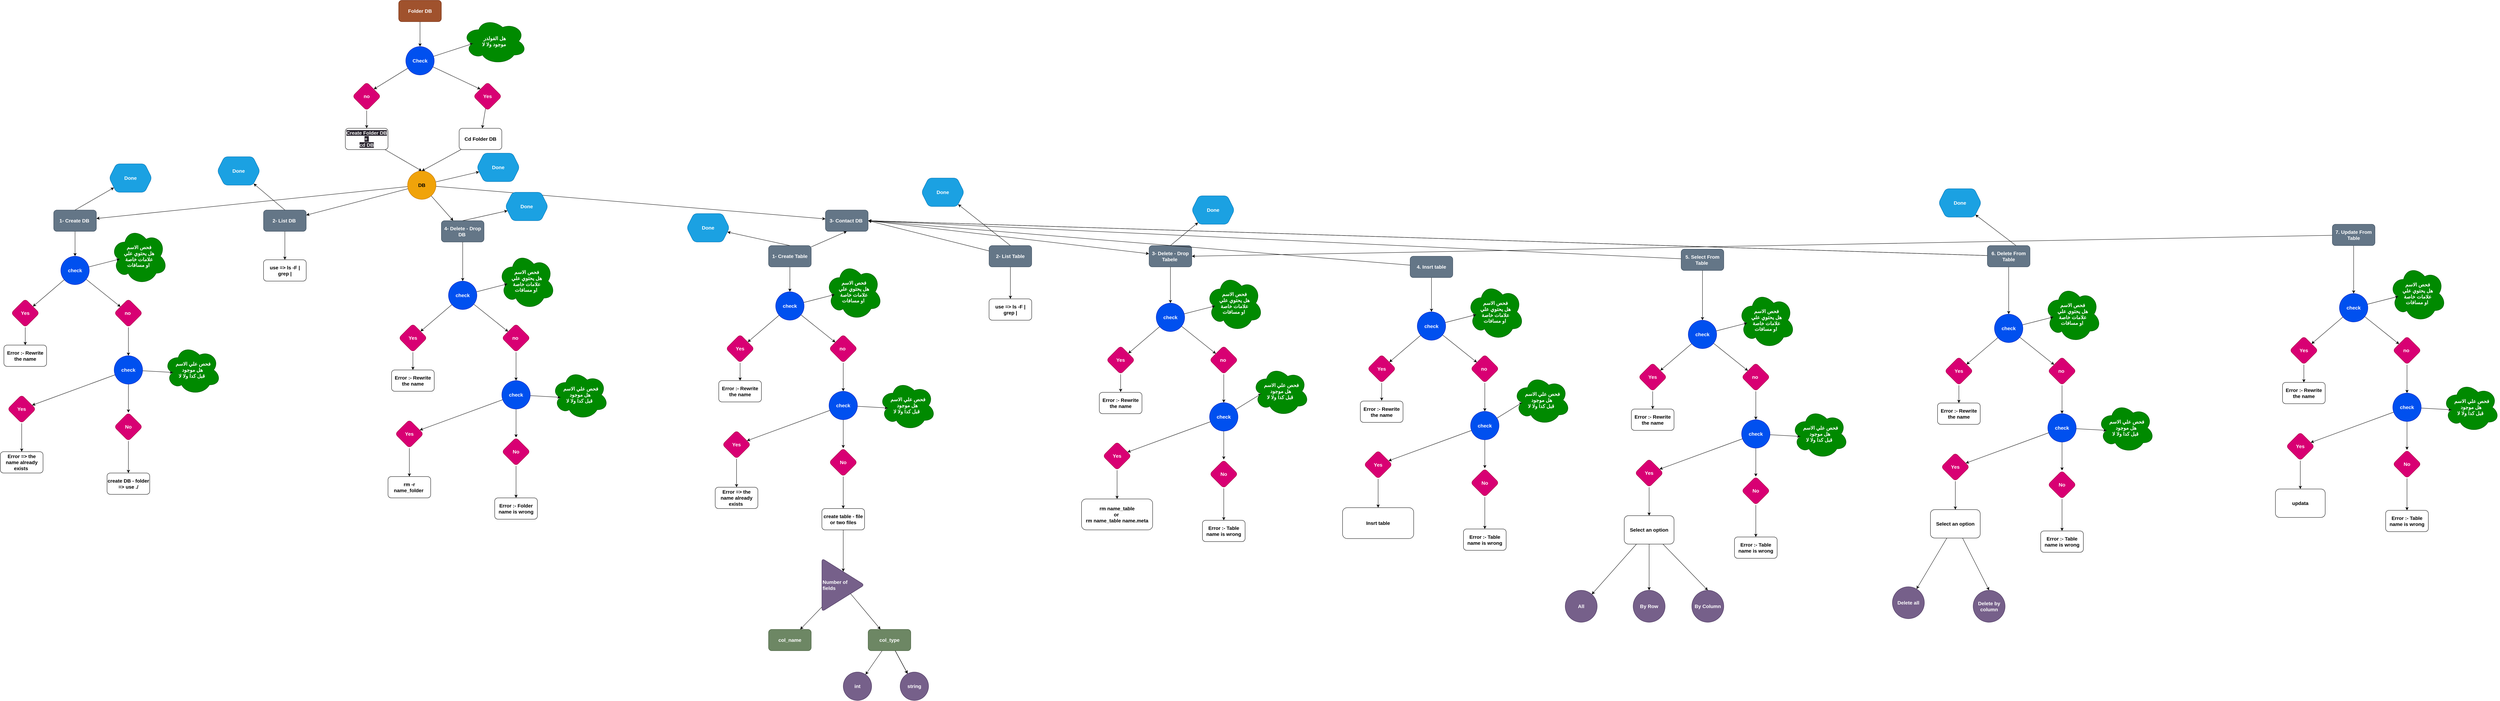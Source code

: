 <mxfile>
    <diagram id="vzy3b1hcAaqzfqzdfvtY" name="Page-1">
        <mxGraphModel dx="2514" dy="722" grid="1" gridSize="10" guides="1" tooltips="1" connect="1" arrows="1" fold="1" page="1" pageScale="1" pageWidth="850" pageHeight="1100" math="0" shadow="0">
            <root>
                <mxCell id="0"/>
                <mxCell id="1" parent="0"/>
                <mxCell id="4" style="edgeStyle=none;html=1;entryX=0.5;entryY=0;entryDx=0;entryDy=0;fontSize=14;fontStyle=1" parent="1" source="2" target="3" edge="1">
                    <mxGeometry relative="1" as="geometry"/>
                </mxCell>
                <mxCell id="2" value="Folder&amp;nbsp;DB" style="rounded=1;whiteSpace=wrap;html=1;fillColor=#a0522d;strokeColor=#6D1F00;fontColor=#ffffff;fontSize=14;fontStyle=1" parent="1" vertex="1">
                    <mxGeometry x="320" y="40" width="120" height="60" as="geometry"/>
                </mxCell>
                <mxCell id="7" style="edgeStyle=none;html=1;entryX=0;entryY=0;entryDx=0;entryDy=0;fontSize=14;fontStyle=1" parent="1" source="3" target="5" edge="1">
                    <mxGeometry relative="1" as="geometry"/>
                </mxCell>
                <mxCell id="8" style="edgeStyle=none;html=1;entryX=1;entryY=0;entryDx=0;entryDy=0;fontSize=14;fontStyle=1" parent="1" source="3" target="6" edge="1">
                    <mxGeometry relative="1" as="geometry"/>
                </mxCell>
                <mxCell id="74" value="" style="edgeStyle=none;html=1;fontSize=14;fontStyle=1;entryX=0.16;entryY=0.55;entryDx=0;entryDy=0;entryPerimeter=0;" parent="1" source="3" target="73" edge="1">
                    <mxGeometry relative="1" as="geometry"/>
                </mxCell>
                <mxCell id="3" value="Check" style="ellipse;whiteSpace=wrap;html=1;rounded=1;fillColor=#0050ef;fontColor=#ffffff;strokeColor=#001DBC;fontSize=14;fontStyle=1" parent="1" vertex="1">
                    <mxGeometry x="340" y="170" width="80" height="80" as="geometry"/>
                </mxCell>
                <mxCell id="77" value="" style="edgeStyle=none;html=1;fontSize=14;" parent="1" source="5" target="76" edge="1">
                    <mxGeometry relative="1" as="geometry"/>
                </mxCell>
                <mxCell id="5" value="Yes" style="rhombus;whiteSpace=wrap;html=1;rounded=1;fillColor=#d80073;fontColor=#ffffff;strokeColor=#A50040;fontSize=14;fontStyle=1" parent="1" vertex="1">
                    <mxGeometry x="530" y="270" width="80" height="80" as="geometry"/>
                </mxCell>
                <mxCell id="12" value="" style="edgeStyle=none;html=1;fontSize=14;fontStyle=1" parent="1" source="6" target="11" edge="1">
                    <mxGeometry relative="1" as="geometry"/>
                </mxCell>
                <mxCell id="6" value="no" style="rhombus;whiteSpace=wrap;html=1;rounded=1;fillColor=#d80073;fontColor=#ffffff;strokeColor=#A50040;fontSize=14;fontStyle=1" parent="1" vertex="1">
                    <mxGeometry x="190" y="270" width="80" height="80" as="geometry"/>
                </mxCell>
                <mxCell id="15" style="edgeStyle=none;html=1;entryX=0.5;entryY=0;entryDx=0;entryDy=0;fontSize=14;fontStyle=1" parent="1" source="11" target="13" edge="1">
                    <mxGeometry relative="1" as="geometry"/>
                </mxCell>
                <mxCell id="11" value="&lt;span style=&quot;color: rgb(240, 240, 240); font-family: Helvetica; font-size: 14px; font-style: normal; font-variant-ligatures: normal; font-variant-caps: normal; letter-spacing: normal; orphans: 2; text-align: center; text-indent: 0px; text-transform: none; widows: 2; word-spacing: 0px; -webkit-text-stroke-width: 0px; background-color: rgb(42, 37, 47); text-decoration-thickness: initial; text-decoration-style: initial; text-decoration-color: initial; float: none; display: inline !important;&quot;&gt;Create Folder DB&lt;/span&gt;&lt;br style=&quot;border-color: rgb(0, 0, 0); color: rgb(240, 240, 240); font-family: Helvetica; font-size: 14px; font-style: normal; font-variant-ligatures: normal; font-variant-caps: normal; letter-spacing: normal; orphans: 2; text-align: center; text-indent: 0px; text-transform: none; widows: 2; word-spacing: 0px; -webkit-text-stroke-width: 0px; background-color: rgb(42, 37, 47); text-decoration-thickness: initial; text-decoration-style: initial; text-decoration-color: initial;&quot;&gt;&lt;span style=&quot;color: rgb(240, 240, 240); font-family: Helvetica; font-size: 14px; font-style: normal; font-variant-ligatures: normal; font-variant-caps: normal; letter-spacing: normal; orphans: 2; text-align: center; text-indent: 0px; text-transform: none; widows: 2; word-spacing: 0px; -webkit-text-stroke-width: 0px; background-color: rgb(42, 37, 47); text-decoration-thickness: initial; text-decoration-style: initial; text-decoration-color: initial; float: none; display: inline !important;&quot;&gt;+&amp;nbsp;&lt;/span&gt;&lt;br style=&quot;border-color: rgb(0, 0, 0); color: rgb(240, 240, 240); font-family: Helvetica; font-size: 14px; font-style: normal; font-variant-ligatures: normal; font-variant-caps: normal; letter-spacing: normal; orphans: 2; text-align: center; text-indent: 0px; text-transform: none; widows: 2; word-spacing: 0px; -webkit-text-stroke-width: 0px; background-color: rgb(42, 37, 47); text-decoration-thickness: initial; text-decoration-style: initial; text-decoration-color: initial;&quot;&gt;&lt;span style=&quot;color: rgb(240, 240, 240); font-family: Helvetica; font-size: 14px; font-style: normal; font-variant-ligatures: normal; font-variant-caps: normal; letter-spacing: normal; orphans: 2; text-align: center; text-indent: 0px; text-transform: none; widows: 2; word-spacing: 0px; -webkit-text-stroke-width: 0px; background-color: rgb(42, 37, 47); text-decoration-thickness: initial; text-decoration-style: initial; text-decoration-color: initial; float: none; display: inline !important;&quot;&gt;cd DB&lt;/span&gt;" style="whiteSpace=wrap;html=1;rounded=1;fontSize=14;fontStyle=1" parent="1" vertex="1">
                    <mxGeometry x="170" y="400" width="120" height="60" as="geometry"/>
                </mxCell>
                <mxCell id="18" value="" style="edgeStyle=none;html=1;fontSize=14;fontStyle=1" parent="1" source="13" target="17" edge="1">
                    <mxGeometry relative="1" as="geometry"/>
                </mxCell>
                <mxCell id="20" value="" style="edgeStyle=none;html=1;fontSize=14;fontStyle=1" parent="1" source="13" target="19" edge="1">
                    <mxGeometry relative="1" as="geometry"/>
                </mxCell>
                <mxCell id="22" value="" style="edgeStyle=none;html=1;fontSize=14;fontStyle=1" parent="1" source="13" target="21" edge="1">
                    <mxGeometry relative="1" as="geometry"/>
                </mxCell>
                <mxCell id="24" value="" style="edgeStyle=none;html=1;fontSize=14;fontStyle=1" parent="1" source="13" target="23" edge="1">
                    <mxGeometry relative="1" as="geometry"/>
                </mxCell>
                <mxCell id="80" value="" style="edgeStyle=none;html=1;" parent="1" source="13" target="79" edge="1">
                    <mxGeometry relative="1" as="geometry"/>
                </mxCell>
                <mxCell id="13" value="DB" style="ellipse;whiteSpace=wrap;html=1;rounded=1;fillColor=#f0a30a;fontColor=#000000;strokeColor=#BD7000;fontSize=14;fontStyle=1" parent="1" vertex="1">
                    <mxGeometry x="345" y="520" width="80" height="80" as="geometry"/>
                </mxCell>
                <mxCell id="28" value="" style="edgeStyle=none;html=1;fontSize=14;fontStyle=1" parent="1" source="17" target="27" edge="1">
                    <mxGeometry relative="1" as="geometry"/>
                </mxCell>
                <mxCell id="17" value="1- Create DB&amp;nbsp;" style="whiteSpace=wrap;html=1;rounded=1;fillColor=#647687;fontColor=#ffffff;strokeColor=#314354;fontSize=14;fontStyle=1" parent="1" vertex="1">
                    <mxGeometry x="-650" y="630" width="120" height="60" as="geometry"/>
                </mxCell>
                <mxCell id="50" value="" style="edgeStyle=none;html=1;fontSize=14;fontStyle=1" parent="1" source="19" target="49" edge="1">
                    <mxGeometry relative="1" as="geometry"/>
                </mxCell>
                <mxCell id="19" value="2- List DB&amp;nbsp;" style="whiteSpace=wrap;html=1;rounded=1;fillColor=#647687;fontColor=#ffffff;strokeColor=#314354;fontSize=14;fontStyle=1" parent="1" vertex="1">
                    <mxGeometry x="-60" y="630" width="120" height="60" as="geometry"/>
                </mxCell>
                <mxCell id="21" value="4- Delete - Drop DB&amp;nbsp;" style="whiteSpace=wrap;html=1;rounded=1;fillColor=#647687;fontColor=#ffffff;strokeColor=#314354;fontSize=14;fontStyle=1" parent="1" vertex="1">
                    <mxGeometry x="440" y="660" width="120" height="60" as="geometry"/>
                </mxCell>
                <mxCell id="23" value="3- Contact DB&amp;nbsp;" style="whiteSpace=wrap;html=1;rounded=1;fillColor=#647687;fontColor=#ffffff;strokeColor=#314354;fontSize=14;fontStyle=1" parent="1" vertex="1">
                    <mxGeometry x="1520" y="630" width="120" height="60" as="geometry"/>
                </mxCell>
                <mxCell id="30" value="" style="edgeStyle=none;html=1;fontSize=14;fontStyle=1" parent="1" source="27" target="29" edge="1">
                    <mxGeometry relative="1" as="geometry"/>
                </mxCell>
                <mxCell id="32" value="" style="edgeStyle=none;html=1;fontSize=14;fontStyle=1" parent="1" source="27" target="31" edge="1">
                    <mxGeometry relative="1" as="geometry"/>
                </mxCell>
                <mxCell id="44" value="" style="edgeStyle=none;html=1;entryX=0.16;entryY=0.55;entryDx=0;entryDy=0;entryPerimeter=0;fontSize=14;fontStyle=1" parent="1" source="27" target="43" edge="1">
                    <mxGeometry relative="1" as="geometry"/>
                </mxCell>
                <mxCell id="27" value="check" style="ellipse;whiteSpace=wrap;html=1;rounded=1;fillColor=#0050ef;fontColor=#ffffff;strokeColor=#001DBC;fontSize=14;fontStyle=1" parent="1" vertex="1">
                    <mxGeometry x="-630" y="760" width="80" height="80" as="geometry"/>
                </mxCell>
                <mxCell id="46" value="" style="edgeStyle=none;html=1;fontSize=14;fontStyle=1" parent="1" source="29" target="45" edge="1">
                    <mxGeometry relative="1" as="geometry"/>
                </mxCell>
                <mxCell id="29" value="Yes" style="rhombus;whiteSpace=wrap;html=1;fillColor=#d80073;strokeColor=#A50040;fontColor=#ffffff;rounded=1;fontSize=14;fontStyle=1" parent="1" vertex="1">
                    <mxGeometry x="-770" y="880" width="80" height="80" as="geometry"/>
                </mxCell>
                <mxCell id="34" value="" style="edgeStyle=none;html=1;fontSize=14;fontStyle=1" parent="1" source="31" target="33" edge="1">
                    <mxGeometry relative="1" as="geometry"/>
                </mxCell>
                <mxCell id="31" value="no&amp;nbsp;" style="rhombus;whiteSpace=wrap;html=1;fillColor=#d80073;strokeColor=#A50040;fontColor=#ffffff;rounded=1;fontSize=14;fontStyle=1" parent="1" vertex="1">
                    <mxGeometry x="-480" y="880" width="80" height="80" as="geometry"/>
                </mxCell>
                <mxCell id="36" value="" style="edgeStyle=none;html=1;fontSize=14;fontStyle=1" parent="1" source="33" target="35" edge="1">
                    <mxGeometry relative="1" as="geometry"/>
                </mxCell>
                <mxCell id="38" value="" style="edgeStyle=none;html=1;fontSize=14;fontStyle=1" parent="1" source="33" target="37" edge="1">
                    <mxGeometry relative="1" as="geometry"/>
                </mxCell>
                <mxCell id="48" value="" style="edgeStyle=none;html=1;entryX=0.16;entryY=0.55;entryDx=0;entryDy=0;entryPerimeter=0;fontSize=14;fontStyle=1" parent="1" source="33" target="47" edge="1">
                    <mxGeometry relative="1" as="geometry"/>
                </mxCell>
                <mxCell id="33" value="check" style="ellipse;whiteSpace=wrap;html=1;fillColor=#0050ef;strokeColor=#001DBC;fontColor=#ffffff;rounded=1;fontSize=14;fontStyle=1" parent="1" vertex="1">
                    <mxGeometry x="-480" y="1040" width="80" height="80" as="geometry"/>
                </mxCell>
                <mxCell id="40" value="" style="edgeStyle=none;html=1;fontSize=14;fontStyle=1" parent="1" source="35" target="39" edge="1">
                    <mxGeometry relative="1" as="geometry"/>
                </mxCell>
                <mxCell id="35" value="Yes" style="rhombus;whiteSpace=wrap;html=1;fillColor=#d80073;strokeColor=#A50040;fontColor=#ffffff;rounded=1;fontSize=14;fontStyle=1" parent="1" vertex="1">
                    <mxGeometry x="-780" y="1150" width="80" height="80" as="geometry"/>
                </mxCell>
                <mxCell id="42" value="" style="edgeStyle=none;html=1;fontSize=14;fontStyle=1" parent="1" source="37" target="41" edge="1">
                    <mxGeometry relative="1" as="geometry"/>
                </mxCell>
                <mxCell id="37" value="No" style="rhombus;whiteSpace=wrap;html=1;fillColor=#d80073;strokeColor=#A50040;fontColor=#ffffff;rounded=1;fontSize=14;fontStyle=1" parent="1" vertex="1">
                    <mxGeometry x="-480" y="1200" width="80" height="80" as="geometry"/>
                </mxCell>
                <mxCell id="39" value="Error =&amp;gt; the name already exists&amp;nbsp;" style="whiteSpace=wrap;html=1;rounded=1;fontSize=14;fontStyle=1" parent="1" vertex="1">
                    <mxGeometry x="-800" y="1310" width="120" height="60" as="geometry"/>
                </mxCell>
                <mxCell id="41" value="create DB - folder =&amp;gt; use ./" style="whiteSpace=wrap;html=1;rounded=1;fontSize=14;fontStyle=1" parent="1" vertex="1">
                    <mxGeometry x="-500" y="1370" width="120" height="60" as="geometry"/>
                </mxCell>
                <mxCell id="43" value="فحص الاسم &lt;br style=&quot;font-size: 14px;&quot;&gt;هل يحتوي علي &lt;br style=&quot;font-size: 14px;&quot;&gt;علامات خاصة &lt;br&gt;او مسافات&amp;nbsp;" style="ellipse;shape=cloud;whiteSpace=wrap;html=1;fillColor=#008a00;strokeColor=#005700;fontColor=#ffffff;rounded=1;fontSize=14;fontStyle=1" parent="1" vertex="1">
                    <mxGeometry x="-490" y="680" width="160" height="160" as="geometry"/>
                </mxCell>
                <mxCell id="45" value="Error :- Rewrite the name" style="whiteSpace=wrap;html=1;rounded=1;fontSize=14;fontStyle=1" parent="1" vertex="1">
                    <mxGeometry x="-790" y="1010" width="120" height="60" as="geometry"/>
                </mxCell>
                <mxCell id="47" value="&amp;nbsp;فحص علي الاسم &lt;br style=&quot;font-size: 14px;&quot;&gt;هل موجود &lt;br&gt;قبل كدا ولا لا&amp;nbsp;" style="ellipse;shape=cloud;whiteSpace=wrap;html=1;fillColor=#008a00;strokeColor=#005700;fontColor=#ffffff;rounded=1;fontSize=14;fontStyle=1" parent="1" vertex="1">
                    <mxGeometry x="-340" y="1010" width="160" height="140" as="geometry"/>
                </mxCell>
                <mxCell id="49" value="use =&amp;gt; ls -F | grep |" style="whiteSpace=wrap;html=1;rounded=1;fontSize=14;fontStyle=1" parent="1" vertex="1">
                    <mxGeometry x="-60" y="770" width="120" height="60" as="geometry"/>
                </mxCell>
                <mxCell id="51" value="" style="edgeStyle=none;html=1;exitX=0.5;exitY=1;exitDx=0;exitDy=0;fontSize=14;fontStyle=1" parent="1" source="21" target="55" edge="1">
                    <mxGeometry relative="1" as="geometry">
                        <mxPoint x="500" y="760" as="sourcePoint"/>
                    </mxGeometry>
                </mxCell>
                <mxCell id="52" value="" style="edgeStyle=none;html=1;fontSize=14;fontStyle=1" parent="1" source="55" target="57" edge="1">
                    <mxGeometry relative="1" as="geometry"/>
                </mxCell>
                <mxCell id="53" value="" style="edgeStyle=none;html=1;fontSize=14;fontStyle=1" parent="1" source="55" target="59" edge="1">
                    <mxGeometry relative="1" as="geometry"/>
                </mxCell>
                <mxCell id="54" value="" style="edgeStyle=none;html=1;entryX=0.16;entryY=0.55;entryDx=0;entryDy=0;entryPerimeter=0;fontSize=14;fontStyle=1" parent="1" source="55" target="70" edge="1">
                    <mxGeometry relative="1" as="geometry"/>
                </mxCell>
                <mxCell id="55" value="check" style="ellipse;whiteSpace=wrap;html=1;rounded=1;fillColor=#0050ef;fontColor=#ffffff;strokeColor=#001DBC;fontSize=14;fontStyle=1" parent="1" vertex="1">
                    <mxGeometry x="460" y="830" width="80" height="80" as="geometry"/>
                </mxCell>
                <mxCell id="56" value="" style="edgeStyle=none;html=1;fontSize=14;fontStyle=1" parent="1" source="57" target="71" edge="1">
                    <mxGeometry relative="1" as="geometry"/>
                </mxCell>
                <mxCell id="57" value="Yes" style="rhombus;whiteSpace=wrap;html=1;fillColor=#d80073;strokeColor=#A50040;fontColor=#ffffff;rounded=1;fontSize=14;fontStyle=1" parent="1" vertex="1">
                    <mxGeometry x="320" y="950" width="80" height="80" as="geometry"/>
                </mxCell>
                <mxCell id="58" value="" style="edgeStyle=none;html=1;fontSize=14;fontStyle=1" parent="1" source="59" target="63" edge="1">
                    <mxGeometry relative="1" as="geometry"/>
                </mxCell>
                <mxCell id="59" value="no&amp;nbsp;" style="rhombus;whiteSpace=wrap;html=1;fillColor=#d80073;strokeColor=#A50040;fontColor=#ffffff;rounded=1;fontSize=14;fontStyle=1" parent="1" vertex="1">
                    <mxGeometry x="610" y="950" width="80" height="80" as="geometry"/>
                </mxCell>
                <mxCell id="60" value="" style="edgeStyle=none;html=1;fontSize=14;fontStyle=1" parent="1" source="63" target="65" edge="1">
                    <mxGeometry relative="1" as="geometry"/>
                </mxCell>
                <mxCell id="61" value="" style="edgeStyle=none;html=1;fontSize=14;fontStyle=1" parent="1" source="63" target="67" edge="1">
                    <mxGeometry relative="1" as="geometry"/>
                </mxCell>
                <mxCell id="62" value="" style="edgeStyle=none;html=1;entryX=0.16;entryY=0.55;entryDx=0;entryDy=0;entryPerimeter=0;fontSize=14;fontStyle=1" parent="1" source="63" target="72" edge="1">
                    <mxGeometry relative="1" as="geometry"/>
                </mxCell>
                <mxCell id="63" value="check" style="ellipse;whiteSpace=wrap;html=1;fillColor=#0050ef;strokeColor=#001DBC;fontColor=#ffffff;rounded=1;fontSize=14;fontStyle=1" parent="1" vertex="1">
                    <mxGeometry x="610" y="1110" width="80" height="80" as="geometry"/>
                </mxCell>
                <mxCell id="64" value="" style="edgeStyle=none;html=1;fontSize=14;fontStyle=1" parent="1" source="65" target="68" edge="1">
                    <mxGeometry relative="1" as="geometry"/>
                </mxCell>
                <mxCell id="65" value="Yes" style="rhombus;whiteSpace=wrap;html=1;fillColor=#d80073;strokeColor=#A50040;fontColor=#ffffff;rounded=1;fontSize=14;fontStyle=1" parent="1" vertex="1">
                    <mxGeometry x="310" y="1220" width="80" height="80" as="geometry"/>
                </mxCell>
                <mxCell id="66" value="" style="edgeStyle=none;html=1;fontSize=14;fontStyle=1" parent="1" source="67" target="69" edge="1">
                    <mxGeometry relative="1" as="geometry"/>
                </mxCell>
                <mxCell id="67" value="No" style="rhombus;whiteSpace=wrap;html=1;fillColor=#d80073;strokeColor=#A50040;fontColor=#ffffff;rounded=1;fontSize=14;fontStyle=1" parent="1" vertex="1">
                    <mxGeometry x="610" y="1270" width="80" height="80" as="geometry"/>
                </mxCell>
                <mxCell id="68" value="rm -r name_folder&amp;nbsp;" style="whiteSpace=wrap;html=1;rounded=1;fontSize=14;fontStyle=1" parent="1" vertex="1">
                    <mxGeometry x="290" y="1380" width="120" height="60" as="geometry"/>
                </mxCell>
                <mxCell id="69" value="Error :- Folder name is wrong" style="whiteSpace=wrap;html=1;rounded=1;fontSize=14;fontStyle=1" parent="1" vertex="1">
                    <mxGeometry x="590" y="1440" width="120" height="60" as="geometry"/>
                </mxCell>
                <mxCell id="70" value="فحص الاسم &lt;br style=&quot;font-size: 14px;&quot;&gt;هل يحتوي علي &lt;br style=&quot;font-size: 14px;&quot;&gt;علامات خاصة &lt;br&gt;او مسافات&amp;nbsp;" style="ellipse;shape=cloud;whiteSpace=wrap;html=1;fillColor=#008a00;strokeColor=#005700;fontColor=#ffffff;rounded=1;fontSize=14;fontStyle=1" parent="1" vertex="1">
                    <mxGeometry x="600" y="750" width="160" height="160" as="geometry"/>
                </mxCell>
                <mxCell id="71" value="Error :- Rewrite the name" style="whiteSpace=wrap;html=1;rounded=1;fontSize=14;fontStyle=1" parent="1" vertex="1">
                    <mxGeometry x="300" y="1080" width="120" height="60" as="geometry"/>
                </mxCell>
                <mxCell id="72" value="&amp;nbsp;فحص علي الاسم &lt;br style=&quot;font-size: 14px;&quot;&gt;هل موجود &lt;br&gt;قبل كدا ولا لا&amp;nbsp;" style="ellipse;shape=cloud;whiteSpace=wrap;html=1;fillColor=#008a00;strokeColor=#005700;fontColor=#ffffff;rounded=1;fontSize=14;fontStyle=1" parent="1" vertex="1">
                    <mxGeometry x="750" y="1080" width="160" height="140" as="geometry"/>
                </mxCell>
                <mxCell id="73" value="هل الفولدر &lt;br&gt;موجود ولا لا&amp;nbsp;" style="ellipse;shape=cloud;whiteSpace=wrap;html=1;fillColor=#008a00;strokeColor=#005700;fontColor=#ffffff;rounded=1;fontSize=14;fontStyle=1" parent="1" vertex="1">
                    <mxGeometry x="500" y="90" width="180" height="130" as="geometry"/>
                </mxCell>
                <mxCell id="78" style="edgeStyle=none;html=1;entryX=0.5;entryY=0;entryDx=0;entryDy=0;fontSize=14;" parent="1" source="76" target="13" edge="1">
                    <mxGeometry relative="1" as="geometry"/>
                </mxCell>
                <mxCell id="76" value="Cd Folder DB" style="whiteSpace=wrap;html=1;fontSize=14;rounded=1;fontStyle=1;" parent="1" vertex="1">
                    <mxGeometry x="490" y="400" width="120" height="60" as="geometry"/>
                </mxCell>
                <mxCell id="79" value="Done" style="shape=hexagon;perimeter=hexagonPerimeter2;whiteSpace=wrap;html=1;fixedSize=1;fontSize=14;fillColor=#1ba1e2;strokeColor=#006EAF;fontColor=#ffffff;rounded=1;fontStyle=1;" parent="1" vertex="1">
                    <mxGeometry x="540" y="470" width="120" height="80" as="geometry"/>
                </mxCell>
                <mxCell id="107" value="" style="edgeStyle=none;html=1;fontSize=14;fontStyle=1" parent="1" source="108" target="114" edge="1">
                    <mxGeometry relative="1" as="geometry"/>
                </mxCell>
                <mxCell id="133" style="edgeStyle=none;html=1;entryX=0.5;entryY=1;entryDx=0;entryDy=0;" parent="1" source="108" target="23" edge="1">
                    <mxGeometry relative="1" as="geometry"/>
                </mxCell>
                <mxCell id="108" value="1- Create Table" style="whiteSpace=wrap;html=1;rounded=1;fillColor=#647687;fontColor=#ffffff;strokeColor=#314354;fontSize=14;fontStyle=1" parent="1" vertex="1">
                    <mxGeometry x="1360" y="730" width="120" height="60" as="geometry"/>
                </mxCell>
                <mxCell id="109" value="" style="edgeStyle=none;html=1;fontSize=14;fontStyle=1" parent="1" source="110" target="132" edge="1">
                    <mxGeometry relative="1" as="geometry"/>
                </mxCell>
                <mxCell id="134" style="edgeStyle=none;html=1;entryX=1;entryY=0.5;entryDx=0;entryDy=0;" parent="1" source="110" target="23" edge="1">
                    <mxGeometry relative="1" as="geometry"/>
                </mxCell>
                <mxCell id="110" value="2- List Table" style="whiteSpace=wrap;html=1;rounded=1;fillColor=#647687;fontColor=#ffffff;strokeColor=#314354;fontSize=14;fontStyle=1" parent="1" vertex="1">
                    <mxGeometry x="1980" y="730" width="120" height="60" as="geometry"/>
                </mxCell>
                <mxCell id="111" value="" style="edgeStyle=none;html=1;fontSize=14;fontStyle=1" parent="1" source="114" target="116" edge="1">
                    <mxGeometry relative="1" as="geometry"/>
                </mxCell>
                <mxCell id="112" value="" style="edgeStyle=none;html=1;fontSize=14;fontStyle=1" parent="1" source="114" target="118" edge="1">
                    <mxGeometry relative="1" as="geometry"/>
                </mxCell>
                <mxCell id="113" value="" style="edgeStyle=none;html=1;entryX=0.16;entryY=0.55;entryDx=0;entryDy=0;entryPerimeter=0;fontSize=14;fontStyle=1" parent="1" source="114" target="129" edge="1">
                    <mxGeometry relative="1" as="geometry"/>
                </mxCell>
                <mxCell id="114" value="check" style="ellipse;whiteSpace=wrap;html=1;rounded=1;fillColor=#0050ef;fontColor=#ffffff;strokeColor=#001DBC;fontSize=14;fontStyle=1" parent="1" vertex="1">
                    <mxGeometry x="1380" y="860" width="80" height="80" as="geometry"/>
                </mxCell>
                <mxCell id="115" value="" style="edgeStyle=none;html=1;fontSize=14;fontStyle=1" parent="1" source="116" target="130" edge="1">
                    <mxGeometry relative="1" as="geometry"/>
                </mxCell>
                <mxCell id="116" value="Yes" style="rhombus;whiteSpace=wrap;html=1;fillColor=#d80073;strokeColor=#A50040;fontColor=#ffffff;rounded=1;fontSize=14;fontStyle=1" parent="1" vertex="1">
                    <mxGeometry x="1240" y="980" width="80" height="80" as="geometry"/>
                </mxCell>
                <mxCell id="117" value="" style="edgeStyle=none;html=1;fontSize=14;fontStyle=1" parent="1" source="118" target="122" edge="1">
                    <mxGeometry relative="1" as="geometry"/>
                </mxCell>
                <mxCell id="118" value="no&amp;nbsp;" style="rhombus;whiteSpace=wrap;html=1;fillColor=#d80073;strokeColor=#A50040;fontColor=#ffffff;rounded=1;fontSize=14;fontStyle=1" parent="1" vertex="1">
                    <mxGeometry x="1530" y="980" width="80" height="80" as="geometry"/>
                </mxCell>
                <mxCell id="119" value="" style="edgeStyle=none;html=1;fontSize=14;fontStyle=1" parent="1" source="122" target="124" edge="1">
                    <mxGeometry relative="1" as="geometry"/>
                </mxCell>
                <mxCell id="120" value="" style="edgeStyle=none;html=1;fontSize=14;fontStyle=1" parent="1" source="122" target="126" edge="1">
                    <mxGeometry relative="1" as="geometry"/>
                </mxCell>
                <mxCell id="121" value="" style="edgeStyle=none;html=1;entryX=0.16;entryY=0.55;entryDx=0;entryDy=0;entryPerimeter=0;fontSize=14;fontStyle=1" parent="1" source="122" target="131" edge="1">
                    <mxGeometry relative="1" as="geometry"/>
                </mxCell>
                <mxCell id="122" value="check" style="ellipse;whiteSpace=wrap;html=1;fillColor=#0050ef;strokeColor=#001DBC;fontColor=#ffffff;rounded=1;fontSize=14;fontStyle=1" parent="1" vertex="1">
                    <mxGeometry x="1530" y="1140" width="80" height="80" as="geometry"/>
                </mxCell>
                <mxCell id="123" value="" style="edgeStyle=none;html=1;fontSize=14;fontStyle=1" parent="1" source="124" target="127" edge="1">
                    <mxGeometry relative="1" as="geometry"/>
                </mxCell>
                <mxCell id="124" value="Yes" style="rhombus;whiteSpace=wrap;html=1;fillColor=#d80073;strokeColor=#A50040;fontColor=#ffffff;rounded=1;fontSize=14;fontStyle=1" parent="1" vertex="1">
                    <mxGeometry x="1230" y="1250" width="80" height="80" as="geometry"/>
                </mxCell>
                <mxCell id="125" value="" style="edgeStyle=none;html=1;fontSize=14;fontStyle=1" parent="1" source="126" target="128" edge="1">
                    <mxGeometry relative="1" as="geometry"/>
                </mxCell>
                <mxCell id="126" value="No" style="rhombus;whiteSpace=wrap;html=1;fillColor=#d80073;strokeColor=#A50040;fontColor=#ffffff;rounded=1;fontSize=14;fontStyle=1" parent="1" vertex="1">
                    <mxGeometry x="1530" y="1300" width="80" height="80" as="geometry"/>
                </mxCell>
                <mxCell id="127" value="Error =&amp;gt; the name already exists&amp;nbsp;" style="whiteSpace=wrap;html=1;rounded=1;fontSize=14;fontStyle=1" parent="1" vertex="1">
                    <mxGeometry x="1210" y="1410" width="120" height="60" as="geometry"/>
                </mxCell>
                <mxCell id="136" value="" style="edgeStyle=none;html=1;" parent="1" source="128" target="135" edge="1">
                    <mxGeometry relative="1" as="geometry"/>
                </mxCell>
                <mxCell id="128" value="create table - file or two files" style="whiteSpace=wrap;html=1;rounded=1;fontSize=14;fontStyle=1" parent="1" vertex="1">
                    <mxGeometry x="1510" y="1470" width="120" height="60" as="geometry"/>
                </mxCell>
                <mxCell id="129" value="فحص الاسم &lt;br style=&quot;font-size: 14px;&quot;&gt;هل يحتوي علي &lt;br style=&quot;font-size: 14px;&quot;&gt;علامات خاصة &lt;br&gt;او مسافات&amp;nbsp;" style="ellipse;shape=cloud;whiteSpace=wrap;html=1;fillColor=#008a00;strokeColor=#005700;fontColor=#ffffff;rounded=1;fontSize=14;fontStyle=1" parent="1" vertex="1">
                    <mxGeometry x="1520" y="780" width="160" height="160" as="geometry"/>
                </mxCell>
                <mxCell id="130" value="Error :- Rewrite the name" style="whiteSpace=wrap;html=1;rounded=1;fontSize=14;fontStyle=1" parent="1" vertex="1">
                    <mxGeometry x="1220" y="1110" width="120" height="60" as="geometry"/>
                </mxCell>
                <mxCell id="131" value="&amp;nbsp;فحص علي الاسم &lt;br style=&quot;font-size: 14px;&quot;&gt;هل موجود &lt;br&gt;قبل كدا ولا لا&amp;nbsp;" style="ellipse;shape=cloud;whiteSpace=wrap;html=1;fillColor=#008a00;strokeColor=#005700;fontColor=#ffffff;rounded=1;fontSize=14;fontStyle=1" parent="1" vertex="1">
                    <mxGeometry x="1670" y="1110" width="160" height="140" as="geometry"/>
                </mxCell>
                <mxCell id="132" value="use =&amp;gt; ls -F | grep |" style="whiteSpace=wrap;html=1;rounded=1;fontSize=14;fontStyle=1" parent="1" vertex="1">
                    <mxGeometry x="1980" y="880" width="120" height="60" as="geometry"/>
                </mxCell>
                <mxCell id="138" value="" style="edgeStyle=none;html=1;" parent="1" source="135" target="137" edge="1">
                    <mxGeometry relative="1" as="geometry"/>
                </mxCell>
                <mxCell id="140" value="" style="edgeStyle=none;html=1;fontSize=14;" parent="1" source="135" target="139" edge="1">
                    <mxGeometry relative="1" as="geometry"/>
                </mxCell>
                <mxCell id="135" value="Number of&lt;br&gt;fields" style="triangle;whiteSpace=wrap;html=1;fontSize=14;rounded=1;fontStyle=1;fillColor=#76608a;fontColor=#ffffff;strokeColor=#432D57;align=left;" parent="1" vertex="1">
                    <mxGeometry x="1510" y="1610" width="120" height="150" as="geometry"/>
                </mxCell>
                <mxCell id="137" value="&lt;font style=&quot;font-size: 14px;&quot;&gt;col_name&lt;/font&gt;" style="whiteSpace=wrap;html=1;fontSize=14;align=center;fillColor=#6d8764;strokeColor=#3A5431;fontColor=#ffffff;rounded=1;fontStyle=1;" parent="1" vertex="1">
                    <mxGeometry x="1360" y="1810" width="120" height="60" as="geometry"/>
                </mxCell>
                <mxCell id="142" value="" style="edgeStyle=none;html=1;fontSize=14;" parent="1" source="139" target="141" edge="1">
                    <mxGeometry relative="1" as="geometry"/>
                </mxCell>
                <mxCell id="143" value="" style="edgeStyle=none;html=1;fontSize=14;" parent="1" source="139" target="141" edge="1">
                    <mxGeometry relative="1" as="geometry"/>
                </mxCell>
                <mxCell id="144" value="" style="edgeStyle=none;html=1;fontSize=14;" parent="1" source="139" target="141" edge="1">
                    <mxGeometry relative="1" as="geometry"/>
                </mxCell>
                <mxCell id="145" value="" style="edgeStyle=none;html=1;fontSize=14;" parent="1" source="139" target="141" edge="1">
                    <mxGeometry relative="1" as="geometry"/>
                </mxCell>
                <mxCell id="146" value="" style="edgeStyle=none;html=1;fontSize=14;" parent="1" source="139" target="141" edge="1">
                    <mxGeometry relative="1" as="geometry"/>
                </mxCell>
                <mxCell id="148" value="" style="edgeStyle=none;html=1;fontSize=14;" parent="1" source="139" target="147" edge="1">
                    <mxGeometry relative="1" as="geometry"/>
                </mxCell>
                <mxCell id="139" value="col_type" style="whiteSpace=wrap;html=1;fontSize=14;align=center;fillColor=#6d8764;strokeColor=#3A5431;fontColor=#ffffff;rounded=1;fontStyle=1;" parent="1" vertex="1">
                    <mxGeometry x="1640" y="1810" width="120" height="60" as="geometry"/>
                </mxCell>
                <mxCell id="141" value="string" style="ellipse;whiteSpace=wrap;html=1;fontSize=14;fillColor=#76608a;strokeColor=#432D57;fontColor=#ffffff;rounded=1;fontStyle=1;" parent="1" vertex="1">
                    <mxGeometry x="1730" y="1930" width="80" height="80" as="geometry"/>
                </mxCell>
                <mxCell id="147" value="int" style="ellipse;whiteSpace=wrap;html=1;fontSize=14;fillColor=#76608a;strokeColor=#432D57;fontColor=#ffffff;rounded=1;fontStyle=1;" parent="1" vertex="1">
                    <mxGeometry x="1570" y="1930" width="80" height="80" as="geometry"/>
                </mxCell>
                <mxCell id="149" value="" style="edgeStyle=none;html=1;exitX=0.5;exitY=0;exitDx=0;exitDy=0;" parent="1" source="17" target="150" edge="1">
                    <mxGeometry relative="1" as="geometry">
                        <mxPoint x="-609.996" y="580.955" as="sourcePoint"/>
                    </mxGeometry>
                </mxCell>
                <mxCell id="150" value="Done" style="shape=hexagon;perimeter=hexagonPerimeter2;whiteSpace=wrap;html=1;fixedSize=1;fontSize=14;fillColor=#1ba1e2;strokeColor=#006EAF;fontColor=#ffffff;rounded=1;fontStyle=1;" parent="1" vertex="1">
                    <mxGeometry x="-493.96" y="500" width="120" height="80" as="geometry"/>
                </mxCell>
                <mxCell id="151" value="" style="edgeStyle=none;html=1;exitX=0.5;exitY=0;exitDx=0;exitDy=0;" parent="1" source="19" target="152" edge="1">
                    <mxGeometry relative="1" as="geometry">
                        <mxPoint x="-118.016" y="550.955" as="sourcePoint"/>
                    </mxGeometry>
                </mxCell>
                <mxCell id="152" value="Done" style="shape=hexagon;perimeter=hexagonPerimeter2;whiteSpace=wrap;html=1;fixedSize=1;fontSize=14;fillColor=#1ba1e2;strokeColor=#006EAF;fontColor=#ffffff;rounded=1;fontStyle=1;" parent="1" vertex="1">
                    <mxGeometry x="-190.0" y="480" width="120" height="80" as="geometry"/>
                </mxCell>
                <mxCell id="153" value="" style="edgeStyle=none;html=1;exitX=0.5;exitY=0;exitDx=0;exitDy=0;" parent="1" source="21" target="154" edge="1">
                    <mxGeometry relative="1" as="geometry">
                        <mxPoint x="453.964" y="580.955" as="sourcePoint"/>
                    </mxGeometry>
                </mxCell>
                <mxCell id="154" value="Done" style="shape=hexagon;perimeter=hexagonPerimeter2;whiteSpace=wrap;html=1;fixedSize=1;fontSize=14;fillColor=#1ba1e2;strokeColor=#006EAF;fontColor=#ffffff;rounded=1;fontStyle=1;" parent="1" vertex="1">
                    <mxGeometry x="620" y="580" width="120" height="80" as="geometry"/>
                </mxCell>
                <mxCell id="186" value="" style="edgeStyle=none;html=1;fontSize=14;fontStyle=1;exitX=1;exitY=0.5;exitDx=0;exitDy=0;" parent="1" source="23" target="187" edge="1">
                    <mxGeometry relative="1" as="geometry">
                        <mxPoint x="2401.425" y="760.029" as="sourcePoint"/>
                    </mxGeometry>
                </mxCell>
                <mxCell id="187" value="3- Delete - Drop Tabele&amp;nbsp;" style="whiteSpace=wrap;html=1;rounded=1;fillColor=#647687;fontColor=#ffffff;strokeColor=#314354;fontSize=14;fontStyle=1" parent="1" vertex="1">
                    <mxGeometry x="2430" y="730" width="120" height="60" as="geometry"/>
                </mxCell>
                <mxCell id="188" value="" style="edgeStyle=none;html=1;exitX=0.5;exitY=1;exitDx=0;exitDy=0;fontSize=14;fontStyle=1" parent="1" source="187" target="192" edge="1">
                    <mxGeometry relative="1" as="geometry">
                        <mxPoint x="2490" y="930" as="sourcePoint"/>
                    </mxGeometry>
                </mxCell>
                <mxCell id="189" value="" style="edgeStyle=none;html=1;fontSize=14;fontStyle=1" parent="1" source="192" target="194" edge="1">
                    <mxGeometry relative="1" as="geometry"/>
                </mxCell>
                <mxCell id="190" value="" style="edgeStyle=none;html=1;fontSize=14;fontStyle=1" parent="1" source="192" target="196" edge="1">
                    <mxGeometry relative="1" as="geometry"/>
                </mxCell>
                <mxCell id="191" value="" style="edgeStyle=none;html=1;entryX=0.16;entryY=0.55;entryDx=0;entryDy=0;entryPerimeter=0;fontSize=14;fontStyle=1" parent="1" source="192" target="207" edge="1">
                    <mxGeometry relative="1" as="geometry"/>
                </mxCell>
                <mxCell id="192" value="check" style="ellipse;whiteSpace=wrap;html=1;rounded=1;fillColor=#0050ef;fontColor=#ffffff;strokeColor=#001DBC;fontSize=14;fontStyle=1" parent="1" vertex="1">
                    <mxGeometry x="2450" y="892" width="80" height="80" as="geometry"/>
                </mxCell>
                <mxCell id="193" value="" style="edgeStyle=none;html=1;fontSize=14;fontStyle=1" parent="1" source="194" edge="1">
                    <mxGeometry relative="1" as="geometry">
                        <mxPoint x="2350" y="1142" as="targetPoint"/>
                    </mxGeometry>
                </mxCell>
                <mxCell id="194" value="Yes" style="rhombus;whiteSpace=wrap;html=1;fillColor=#d80073;strokeColor=#A50040;fontColor=#ffffff;rounded=1;fontSize=14;fontStyle=1" parent="1" vertex="1">
                    <mxGeometry x="2310" y="1012" width="80" height="80" as="geometry"/>
                </mxCell>
                <mxCell id="195" value="" style="edgeStyle=none;html=1;fontSize=14;fontStyle=1" parent="1" source="196" target="200" edge="1">
                    <mxGeometry relative="1" as="geometry"/>
                </mxCell>
                <mxCell id="196" value="no&amp;nbsp;" style="rhombus;whiteSpace=wrap;html=1;fillColor=#d80073;strokeColor=#A50040;fontColor=#ffffff;rounded=1;fontSize=14;fontStyle=1" parent="1" vertex="1">
                    <mxGeometry x="2600" y="1012" width="80" height="80" as="geometry"/>
                </mxCell>
                <mxCell id="197" value="" style="edgeStyle=none;html=1;fontSize=14;fontStyle=1" parent="1" source="200" target="202" edge="1">
                    <mxGeometry relative="1" as="geometry"/>
                </mxCell>
                <mxCell id="198" value="" style="edgeStyle=none;html=1;fontSize=14;fontStyle=1" parent="1" source="200" edge="1">
                    <mxGeometry relative="1" as="geometry">
                        <mxPoint x="2640" y="1332" as="targetPoint"/>
                    </mxGeometry>
                </mxCell>
                <mxCell id="199" value="" style="edgeStyle=none;html=1;entryX=0.16;entryY=0.55;entryDx=0;entryDy=0;entryPerimeter=0;fontSize=14;fontStyle=1" parent="1" source="200" target="209" edge="1">
                    <mxGeometry relative="1" as="geometry">
                        <mxPoint x="2765.6" y="1219.0" as="targetPoint"/>
                    </mxGeometry>
                </mxCell>
                <mxCell id="200" value="check" style="ellipse;whiteSpace=wrap;html=1;fillColor=#0050ef;strokeColor=#001DBC;fontColor=#ffffff;rounded=1;fontSize=14;fontStyle=1" parent="1" vertex="1">
                    <mxGeometry x="2600" y="1172" width="80" height="80" as="geometry"/>
                </mxCell>
                <mxCell id="201" value="" style="edgeStyle=none;html=1;fontSize=14;fontStyle=1" parent="1" source="202" target="205" edge="1">
                    <mxGeometry relative="1" as="geometry"/>
                </mxCell>
                <mxCell id="202" value="Yes" style="rhombus;whiteSpace=wrap;html=1;fillColor=#d80073;strokeColor=#A50040;fontColor=#ffffff;rounded=1;fontSize=14;fontStyle=1" parent="1" vertex="1">
                    <mxGeometry x="2300" y="1282" width="80" height="80" as="geometry"/>
                </mxCell>
                <mxCell id="203" value="" style="edgeStyle=none;html=1;fontSize=14;fontStyle=1" parent="1" source="204" target="206" edge="1">
                    <mxGeometry relative="1" as="geometry"/>
                </mxCell>
                <mxCell id="204" value="No" style="rhombus;whiteSpace=wrap;html=1;fillColor=#d80073;strokeColor=#A50040;fontColor=#ffffff;rounded=1;fontSize=14;fontStyle=1" parent="1" vertex="1">
                    <mxGeometry x="2600" y="1333" width="80" height="80" as="geometry"/>
                </mxCell>
                <mxCell id="205" value="rm name_table &lt;br&gt;or&amp;nbsp;&lt;br&gt;rm name_table name.meta" style="whiteSpace=wrap;html=1;rounded=1;fontSize=14;fontStyle=1" parent="1" vertex="1">
                    <mxGeometry x="2240" y="1443" width="200" height="87" as="geometry"/>
                </mxCell>
                <mxCell id="206" value="Error :- Table name is wrong" style="whiteSpace=wrap;html=1;rounded=1;fontSize=14;fontStyle=1" parent="1" vertex="1">
                    <mxGeometry x="2580" y="1503" width="120" height="60" as="geometry"/>
                </mxCell>
                <mxCell id="207" value="فحص الاسم &lt;br style=&quot;font-size: 14px;&quot;&gt;هل يحتوي علي &lt;br style=&quot;font-size: 14px;&quot;&gt;علامات خاصة &lt;br&gt;او مسافات&amp;nbsp;" style="ellipse;shape=cloud;whiteSpace=wrap;html=1;fillColor=#008a00;strokeColor=#005700;fontColor=#ffffff;rounded=1;fontSize=14;fontStyle=1" parent="1" vertex="1">
                    <mxGeometry x="2590" y="812" width="160" height="160" as="geometry"/>
                </mxCell>
                <mxCell id="208" value="Error :- Rewrite the name" style="whiteSpace=wrap;html=1;rounded=1;fontSize=14;fontStyle=1" parent="1" vertex="1">
                    <mxGeometry x="2290" y="1143" width="120" height="60" as="geometry"/>
                </mxCell>
                <mxCell id="209" value="&amp;nbsp;فحص علي الاسم &lt;br style=&quot;font-size: 14px;&quot;&gt;هل موجود &lt;br&gt;قبل كدا ولا لا&amp;nbsp;" style="ellipse;shape=cloud;whiteSpace=wrap;html=1;fillColor=#008a00;strokeColor=#005700;fontColor=#ffffff;rounded=1;fontSize=14;fontStyle=1" parent="1" vertex="1">
                    <mxGeometry x="2720" y="1070" width="160" height="140" as="geometry"/>
                </mxCell>
                <mxCell id="210" value="" style="edgeStyle=none;html=1;exitX=0.5;exitY=0;exitDx=0;exitDy=0;" parent="1" source="187" target="211" edge="1">
                    <mxGeometry relative="1" as="geometry">
                        <mxPoint x="2443.964" y="750.955" as="sourcePoint"/>
                    </mxGeometry>
                </mxCell>
                <mxCell id="211" value="Done" style="shape=hexagon;perimeter=hexagonPerimeter2;whiteSpace=wrap;html=1;fixedSize=1;fontSize=14;fillColor=#1ba1e2;strokeColor=#006EAF;fontColor=#ffffff;rounded=1;fontStyle=1;" parent="1" vertex="1">
                    <mxGeometry x="2550" y="590" width="120" height="80" as="geometry"/>
                </mxCell>
                <mxCell id="212" value="" style="edgeStyle=none;html=1;exitX=0.5;exitY=0;exitDx=0;exitDy=0;" parent="1" source="108" target="213" edge="1">
                    <mxGeometry relative="1" as="geometry">
                        <mxPoint x="1070" y="780" as="sourcePoint"/>
                    </mxGeometry>
                </mxCell>
                <mxCell id="213" value="Done" style="shape=hexagon;perimeter=hexagonPerimeter2;whiteSpace=wrap;html=1;fixedSize=1;fontSize=14;fillColor=#1ba1e2;strokeColor=#006EAF;fontColor=#ffffff;rounded=1;fontStyle=1;" parent="1" vertex="1">
                    <mxGeometry x="1130" y="640" width="120" height="80" as="geometry"/>
                </mxCell>
                <mxCell id="214" value="" style="edgeStyle=none;html=1;exitX=0.5;exitY=0;exitDx=0;exitDy=0;" parent="1" source="110" target="215" edge="1">
                    <mxGeometry relative="1" as="geometry">
                        <mxPoint x="2080" y="630" as="sourcePoint"/>
                    </mxGeometry>
                </mxCell>
                <mxCell id="215" value="Done" style="shape=hexagon;perimeter=hexagonPerimeter2;whiteSpace=wrap;html=1;fixedSize=1;fontSize=14;fillColor=#1ba1e2;strokeColor=#006EAF;fontColor=#ffffff;rounded=1;fontStyle=1;" parent="1" vertex="1">
                    <mxGeometry x="1790" y="540" width="120" height="80" as="geometry"/>
                </mxCell>
                <mxCell id="217" style="edgeStyle=none;html=1;entryX=1;entryY=0.5;entryDx=0;entryDy=0;" parent="1" source="216" target="23" edge="1">
                    <mxGeometry relative="1" as="geometry"/>
                </mxCell>
                <mxCell id="278" style="edgeStyle=none;html=1;entryX=0.5;entryY=0;entryDx=0;entryDy=0;" edge="1" parent="1" source="216" target="260">
                    <mxGeometry relative="1" as="geometry"/>
                </mxCell>
                <mxCell id="216" value="4. Insrt table" style="whiteSpace=wrap;html=1;rounded=1;fillColor=#647687;fontColor=#ffffff;strokeColor=#314354;fontSize=14;fontStyle=1" parent="1" vertex="1">
                    <mxGeometry x="3164" y="760" width="120" height="60" as="geometry"/>
                </mxCell>
                <mxCell id="219" style="edgeStyle=none;html=1;entryX=1;entryY=0.5;entryDx=0;entryDy=0;" parent="1" source="218" target="23" edge="1">
                    <mxGeometry relative="1" as="geometry"/>
                </mxCell>
                <mxCell id="311" style="edgeStyle=none;html=1;entryX=0.5;entryY=0;entryDx=0;entryDy=0;" edge="1" parent="1" source="218" target="283">
                    <mxGeometry relative="1" as="geometry"/>
                </mxCell>
                <mxCell id="218" value="5. Select From Table&amp;nbsp;" style="whiteSpace=wrap;html=1;rounded=1;fillColor=#647687;fontColor=#ffffff;strokeColor=#314354;fontSize=14;fontStyle=1" parent="1" vertex="1">
                    <mxGeometry x="3926" y="740" width="120" height="60" as="geometry"/>
                </mxCell>
                <mxCell id="221" style="edgeStyle=none;html=1;entryX=1;entryY=0.5;entryDx=0;entryDy=0;" parent="1" source="220" target="23" edge="1">
                    <mxGeometry relative="1" as="geometry"/>
                </mxCell>
                <mxCell id="223" style="edgeStyle=none;html=1;entryX=1;entryY=0.5;entryDx=0;entryDy=0;startArrow=none;" parent="1" source="220" target="23" edge="1">
                    <mxGeometry relative="1" as="geometry"/>
                </mxCell>
                <mxCell id="256" style="edgeStyle=none;html=1;entryX=1;entryY=0.5;entryDx=0;entryDy=0;" edge="1" parent="1" source="222" target="187">
                    <mxGeometry relative="1" as="geometry"/>
                </mxCell>
                <mxCell id="339" style="edgeStyle=none;html=1;entryX=0.5;entryY=0;entryDx=0;entryDy=0;" edge="1" parent="1" source="222" target="317">
                    <mxGeometry relative="1" as="geometry"/>
                </mxCell>
                <mxCell id="222" value="7. Update From Table" style="whiteSpace=wrap;html=1;rounded=1;fillColor=#647687;fontColor=#ffffff;strokeColor=#314354;fontSize=14;fontStyle=1" parent="1" vertex="1">
                    <mxGeometry x="5757" y="670" width="120" height="60" as="geometry"/>
                </mxCell>
                <mxCell id="227" value="" style="edgeStyle=none;html=1;fontSize=14;fontStyle=1" parent="1" source="230" target="232" edge="1">
                    <mxGeometry relative="1" as="geometry"/>
                </mxCell>
                <mxCell id="228" value="" style="edgeStyle=none;html=1;fontSize=14;fontStyle=1" parent="1" source="230" target="234" edge="1">
                    <mxGeometry relative="1" as="geometry"/>
                </mxCell>
                <mxCell id="229" value="" style="edgeStyle=none;html=1;entryX=0.16;entryY=0.55;entryDx=0;entryDy=0;entryPerimeter=0;fontSize=14;fontStyle=1" parent="1" source="230" target="245" edge="1">
                    <mxGeometry relative="1" as="geometry"/>
                </mxCell>
                <mxCell id="230" value="check" style="ellipse;whiteSpace=wrap;html=1;rounded=1;fillColor=#0050ef;fontColor=#ffffff;strokeColor=#001DBC;fontSize=14;fontStyle=1" parent="1" vertex="1">
                    <mxGeometry x="4807" y="923" width="80" height="80" as="geometry"/>
                </mxCell>
                <mxCell id="231" value="" style="edgeStyle=none;html=1;fontSize=14;fontStyle=1" parent="1" source="232" target="246" edge="1">
                    <mxGeometry relative="1" as="geometry"/>
                </mxCell>
                <mxCell id="232" value="Yes" style="rhombus;whiteSpace=wrap;html=1;fillColor=#d80073;strokeColor=#A50040;fontColor=#ffffff;rounded=1;fontSize=14;fontStyle=1" parent="1" vertex="1">
                    <mxGeometry x="4667" y="1043" width="80" height="80" as="geometry"/>
                </mxCell>
                <mxCell id="233" value="" style="edgeStyle=none;html=1;fontSize=14;fontStyle=1" parent="1" source="234" target="238" edge="1">
                    <mxGeometry relative="1" as="geometry"/>
                </mxCell>
                <mxCell id="234" value="no&amp;nbsp;" style="rhombus;whiteSpace=wrap;html=1;fillColor=#d80073;strokeColor=#A50040;fontColor=#ffffff;rounded=1;fontSize=14;fontStyle=1" parent="1" vertex="1">
                    <mxGeometry x="4957" y="1043" width="80" height="80" as="geometry"/>
                </mxCell>
                <mxCell id="235" value="" style="edgeStyle=none;html=1;fontSize=14;fontStyle=1" parent="1" source="238" target="240" edge="1">
                    <mxGeometry relative="1" as="geometry"/>
                </mxCell>
                <mxCell id="236" value="" style="edgeStyle=none;html=1;fontSize=14;fontStyle=1" parent="1" source="238" target="242" edge="1">
                    <mxGeometry relative="1" as="geometry"/>
                </mxCell>
                <mxCell id="237" value="" style="edgeStyle=none;html=1;entryX=0.16;entryY=0.55;entryDx=0;entryDy=0;entryPerimeter=0;fontSize=14;fontStyle=1" parent="1" source="238" target="247" edge="1">
                    <mxGeometry relative="1" as="geometry"/>
                </mxCell>
                <mxCell id="238" value="check" style="ellipse;whiteSpace=wrap;html=1;fillColor=#0050ef;strokeColor=#001DBC;fontColor=#ffffff;rounded=1;fontSize=14;fontStyle=1" parent="1" vertex="1">
                    <mxGeometry x="4957" y="1203" width="80" height="80" as="geometry"/>
                </mxCell>
                <mxCell id="239" value="" style="edgeStyle=none;html=1;fontSize=14;fontStyle=1" parent="1" source="240" target="243" edge="1">
                    <mxGeometry relative="1" as="geometry"/>
                </mxCell>
                <mxCell id="240" value="Yes" style="rhombus;whiteSpace=wrap;html=1;fillColor=#d80073;strokeColor=#A50040;fontColor=#ffffff;rounded=1;fontSize=14;fontStyle=1" parent="1" vertex="1">
                    <mxGeometry x="4657" y="1313" width="80" height="80" as="geometry"/>
                </mxCell>
                <mxCell id="241" value="" style="edgeStyle=none;html=1;fontSize=14;fontStyle=1" parent="1" source="242" target="244" edge="1">
                    <mxGeometry relative="1" as="geometry"/>
                </mxCell>
                <mxCell id="242" value="No" style="rhombus;whiteSpace=wrap;html=1;fillColor=#d80073;strokeColor=#A50040;fontColor=#ffffff;rounded=1;fontSize=14;fontStyle=1" parent="1" vertex="1">
                    <mxGeometry x="4957" y="1363" width="80" height="80" as="geometry"/>
                </mxCell>
                <mxCell id="252" value="" style="edgeStyle=none;html=1;" parent="1" source="243" target="251" edge="1">
                    <mxGeometry relative="1" as="geometry"/>
                </mxCell>
                <mxCell id="310" style="edgeStyle=none;html=1;entryX=0.5;entryY=0;entryDx=0;entryDy=0;" edge="1" parent="1" source="243" target="253">
                    <mxGeometry relative="1" as="geometry"/>
                </mxCell>
                <mxCell id="243" value="Select an option" style="whiteSpace=wrap;html=1;rounded=1;fontSize=14;fontStyle=1" parent="1" vertex="1">
                    <mxGeometry x="4627" y="1473" width="140" height="80" as="geometry"/>
                </mxCell>
                <mxCell id="244" value="Error :- Table name is wrong" style="whiteSpace=wrap;html=1;rounded=1;fontSize=14;fontStyle=1" parent="1" vertex="1">
                    <mxGeometry x="4937" y="1533" width="120" height="60" as="geometry"/>
                </mxCell>
                <mxCell id="245" value="فحص الاسم &lt;br style=&quot;font-size: 14px;&quot;&gt;هل يحتوي علي &lt;br style=&quot;font-size: 14px;&quot;&gt;علامات خاصة &lt;br&gt;او مسافات&amp;nbsp;" style="ellipse;shape=cloud;whiteSpace=wrap;html=1;fillColor=#008a00;strokeColor=#005700;fontColor=#ffffff;rounded=1;fontSize=14;fontStyle=1" parent="1" vertex="1">
                    <mxGeometry x="4947" y="843" width="160" height="160" as="geometry"/>
                </mxCell>
                <mxCell id="246" value="Error :- Rewrite the name" style="whiteSpace=wrap;html=1;rounded=1;fontSize=14;fontStyle=1" parent="1" vertex="1">
                    <mxGeometry x="4647" y="1173" width="120" height="60" as="geometry"/>
                </mxCell>
                <mxCell id="247" value="&amp;nbsp;فحص علي الاسم &lt;br style=&quot;font-size: 14px;&quot;&gt;هل موجود &lt;br&gt;قبل كدا ولا لا&amp;nbsp;" style="ellipse;shape=cloud;whiteSpace=wrap;html=1;fillColor=#008a00;strokeColor=#005700;fontColor=#ffffff;rounded=1;fontSize=14;fontStyle=1" parent="1" vertex="1">
                    <mxGeometry x="5097" y="1173" width="160" height="140" as="geometry"/>
                </mxCell>
                <mxCell id="248" value="" style="edgeStyle=none;html=1;exitX=1;exitY=0.5;exitDx=0;exitDy=0;" parent="1" source="220" target="249" edge="1">
                    <mxGeometry relative="1" as="geometry">
                        <mxPoint x="4233.964" y="910.955" as="sourcePoint"/>
                    </mxGeometry>
                </mxCell>
                <mxCell id="249" value="Done" style="shape=hexagon;perimeter=hexagonPerimeter2;whiteSpace=wrap;html=1;fixedSize=1;fontSize=14;fillColor=#1ba1e2;strokeColor=#006EAF;fontColor=#ffffff;rounded=1;fontStyle=1;" parent="1" vertex="1">
                    <mxGeometry x="4650" y="570" width="120" height="80" as="geometry"/>
                </mxCell>
                <mxCell id="251" value="Delete all" style="ellipse;whiteSpace=wrap;html=1;fontSize=14;rounded=1;fontStyle=1;fillColor=#76608a;fontColor=#ffffff;strokeColor=#432D57;" parent="1" vertex="1">
                    <mxGeometry x="4520" y="1690" width="90" height="90" as="geometry"/>
                </mxCell>
                <mxCell id="253" value="Delete by column" style="ellipse;whiteSpace=wrap;html=1;fontSize=14;rounded=1;fontStyle=1;fillColor=#76608a;fontColor=#ffffff;strokeColor=#432D57;" parent="1" vertex="1">
                    <mxGeometry x="4747" y="1700" width="90" height="90" as="geometry"/>
                </mxCell>
                <mxCell id="279" style="edgeStyle=none;html=1;entryX=0.5;entryY=0;entryDx=0;entryDy=0;" edge="1" parent="1" source="220" target="230">
                    <mxGeometry relative="1" as="geometry"/>
                </mxCell>
                <mxCell id="220" value="6. Delete From Table" style="whiteSpace=wrap;html=1;rounded=1;fillColor=#647687;fontColor=#ffffff;strokeColor=#314354;fontSize=14;fontStyle=1" parent="1" vertex="1">
                    <mxGeometry x="4787" y="730" width="120" height="60" as="geometry"/>
                </mxCell>
                <mxCell id="257" value="" style="edgeStyle=none;html=1;fontSize=14;fontStyle=1" edge="1" parent="1" source="260" target="262">
                    <mxGeometry relative="1" as="geometry"/>
                </mxCell>
                <mxCell id="258" value="" style="edgeStyle=none;html=1;fontSize=14;fontStyle=1" edge="1" parent="1" source="260" target="264">
                    <mxGeometry relative="1" as="geometry"/>
                </mxCell>
                <mxCell id="259" value="" style="edgeStyle=none;html=1;entryX=0.16;entryY=0.55;entryDx=0;entryDy=0;entryPerimeter=0;fontSize=14;fontStyle=1" edge="1" parent="1" source="260" target="275">
                    <mxGeometry relative="1" as="geometry"/>
                </mxCell>
                <mxCell id="260" value="check" style="ellipse;whiteSpace=wrap;html=1;rounded=1;fillColor=#0050ef;fontColor=#ffffff;strokeColor=#001DBC;fontSize=14;fontStyle=1" vertex="1" parent="1">
                    <mxGeometry x="3184" y="916.5" width="80" height="80" as="geometry"/>
                </mxCell>
                <mxCell id="261" value="" style="edgeStyle=none;html=1;fontSize=14;fontStyle=1" edge="1" parent="1" source="262">
                    <mxGeometry relative="1" as="geometry">
                        <mxPoint x="3084" y="1166.5" as="targetPoint"/>
                    </mxGeometry>
                </mxCell>
                <mxCell id="262" value="Yes" style="rhombus;whiteSpace=wrap;html=1;fillColor=#d80073;strokeColor=#A50040;fontColor=#ffffff;rounded=1;fontSize=14;fontStyle=1" vertex="1" parent="1">
                    <mxGeometry x="3044" y="1036.5" width="80" height="80" as="geometry"/>
                </mxCell>
                <mxCell id="263" value="" style="edgeStyle=none;html=1;fontSize=14;fontStyle=1" edge="1" parent="1" source="264" target="268">
                    <mxGeometry relative="1" as="geometry"/>
                </mxCell>
                <mxCell id="264" value="no&amp;nbsp;" style="rhombus;whiteSpace=wrap;html=1;fillColor=#d80073;strokeColor=#A50040;fontColor=#ffffff;rounded=1;fontSize=14;fontStyle=1" vertex="1" parent="1">
                    <mxGeometry x="3334" y="1036.5" width="80" height="80" as="geometry"/>
                </mxCell>
                <mxCell id="265" value="" style="edgeStyle=none;html=1;fontSize=14;fontStyle=1" edge="1" parent="1" source="268" target="270">
                    <mxGeometry relative="1" as="geometry"/>
                </mxCell>
                <mxCell id="266" value="" style="edgeStyle=none;html=1;fontSize=14;fontStyle=1" edge="1" parent="1" source="268">
                    <mxGeometry relative="1" as="geometry">
                        <mxPoint x="3374" y="1356.5" as="targetPoint"/>
                    </mxGeometry>
                </mxCell>
                <mxCell id="267" value="" style="edgeStyle=none;html=1;entryX=0.16;entryY=0.55;entryDx=0;entryDy=0;entryPerimeter=0;fontSize=14;fontStyle=1" edge="1" parent="1" source="268" target="277">
                    <mxGeometry relative="1" as="geometry">
                        <mxPoint x="3499.6" y="1243.5" as="targetPoint"/>
                    </mxGeometry>
                </mxCell>
                <mxCell id="268" value="check" style="ellipse;whiteSpace=wrap;html=1;fillColor=#0050ef;strokeColor=#001DBC;fontColor=#ffffff;rounded=1;fontSize=14;fontStyle=1" vertex="1" parent="1">
                    <mxGeometry x="3334" y="1196.5" width="80" height="80" as="geometry"/>
                </mxCell>
                <mxCell id="269" value="" style="edgeStyle=none;html=1;fontSize=14;fontStyle=1" edge="1" parent="1" source="270" target="273">
                    <mxGeometry relative="1" as="geometry"/>
                </mxCell>
                <mxCell id="270" value="Yes" style="rhombus;whiteSpace=wrap;html=1;fillColor=#d80073;strokeColor=#A50040;fontColor=#ffffff;rounded=1;fontSize=14;fontStyle=1" vertex="1" parent="1">
                    <mxGeometry x="3034" y="1306.5" width="80" height="80" as="geometry"/>
                </mxCell>
                <mxCell id="271" value="" style="edgeStyle=none;html=1;fontSize=14;fontStyle=1" edge="1" parent="1" source="272" target="274">
                    <mxGeometry relative="1" as="geometry"/>
                </mxCell>
                <mxCell id="272" value="No" style="rhombus;whiteSpace=wrap;html=1;fillColor=#d80073;strokeColor=#A50040;fontColor=#ffffff;rounded=1;fontSize=14;fontStyle=1" vertex="1" parent="1">
                    <mxGeometry x="3334" y="1357.5" width="80" height="80" as="geometry"/>
                </mxCell>
                <mxCell id="273" value="Insrt table" style="whiteSpace=wrap;html=1;rounded=1;fontSize=14;fontStyle=1" vertex="1" parent="1">
                    <mxGeometry x="2974" y="1467.5" width="200" height="87" as="geometry"/>
                </mxCell>
                <mxCell id="274" value="Error :- Table name is wrong" style="whiteSpace=wrap;html=1;rounded=1;fontSize=14;fontStyle=1" vertex="1" parent="1">
                    <mxGeometry x="3314" y="1527.5" width="120" height="60" as="geometry"/>
                </mxCell>
                <mxCell id="275" value="فحص الاسم &lt;br style=&quot;font-size: 14px;&quot;&gt;هل يحتوي علي &lt;br style=&quot;font-size: 14px;&quot;&gt;علامات خاصة &lt;br&gt;او مسافات&amp;nbsp;" style="ellipse;shape=cloud;whiteSpace=wrap;html=1;fillColor=#008a00;strokeColor=#005700;fontColor=#ffffff;rounded=1;fontSize=14;fontStyle=1" vertex="1" parent="1">
                    <mxGeometry x="3324" y="836.5" width="160" height="160" as="geometry"/>
                </mxCell>
                <mxCell id="276" value="Error :- Rewrite the name" style="whiteSpace=wrap;html=1;rounded=1;fontSize=14;fontStyle=1" vertex="1" parent="1">
                    <mxGeometry x="3024" y="1167.5" width="120" height="60" as="geometry"/>
                </mxCell>
                <mxCell id="277" value="&amp;nbsp;فحص علي الاسم &lt;br style=&quot;font-size: 14px;&quot;&gt;هل موجود &lt;br&gt;قبل كدا ولا لا&amp;nbsp;" style="ellipse;shape=cloud;whiteSpace=wrap;html=1;fillColor=#008a00;strokeColor=#005700;fontColor=#ffffff;rounded=1;fontSize=14;fontStyle=1" vertex="1" parent="1">
                    <mxGeometry x="3454" y="1094.5" width="160" height="140" as="geometry"/>
                </mxCell>
                <mxCell id="280" value="" style="edgeStyle=none;html=1;fontSize=14;fontStyle=1" edge="1" parent="1" source="283" target="285">
                    <mxGeometry relative="1" as="geometry"/>
                </mxCell>
                <mxCell id="281" value="" style="edgeStyle=none;html=1;fontSize=14;fontStyle=1" edge="1" parent="1" source="283" target="287">
                    <mxGeometry relative="1" as="geometry"/>
                </mxCell>
                <mxCell id="282" value="" style="edgeStyle=none;html=1;entryX=0.16;entryY=0.55;entryDx=0;entryDy=0;entryPerimeter=0;fontSize=14;fontStyle=1" edge="1" parent="1" source="283" target="300">
                    <mxGeometry relative="1" as="geometry"/>
                </mxCell>
                <mxCell id="283" value="check" style="ellipse;whiteSpace=wrap;html=1;rounded=1;fillColor=#0050ef;fontColor=#ffffff;strokeColor=#001DBC;fontSize=14;fontStyle=1" vertex="1" parent="1">
                    <mxGeometry x="3946" y="940" width="80" height="80" as="geometry"/>
                </mxCell>
                <mxCell id="284" value="" style="edgeStyle=none;html=1;fontSize=14;fontStyle=1" edge="1" parent="1" source="285" target="301">
                    <mxGeometry relative="1" as="geometry"/>
                </mxCell>
                <mxCell id="285" value="Yes" style="rhombus;whiteSpace=wrap;html=1;fillColor=#d80073;strokeColor=#A50040;fontColor=#ffffff;rounded=1;fontSize=14;fontStyle=1" vertex="1" parent="1">
                    <mxGeometry x="3806" y="1060" width="80" height="80" as="geometry"/>
                </mxCell>
                <mxCell id="286" value="" style="edgeStyle=none;html=1;fontSize=14;fontStyle=1" edge="1" parent="1" source="287" target="291">
                    <mxGeometry relative="1" as="geometry"/>
                </mxCell>
                <mxCell id="287" value="no&amp;nbsp;" style="rhombus;whiteSpace=wrap;html=1;fillColor=#d80073;strokeColor=#A50040;fontColor=#ffffff;rounded=1;fontSize=14;fontStyle=1" vertex="1" parent="1">
                    <mxGeometry x="4096" y="1060" width="80" height="80" as="geometry"/>
                </mxCell>
                <mxCell id="288" value="" style="edgeStyle=none;html=1;fontSize=14;fontStyle=1" edge="1" parent="1" source="291" target="293">
                    <mxGeometry relative="1" as="geometry"/>
                </mxCell>
                <mxCell id="289" value="" style="edgeStyle=none;html=1;fontSize=14;fontStyle=1" edge="1" parent="1" source="291" target="295">
                    <mxGeometry relative="1" as="geometry"/>
                </mxCell>
                <mxCell id="290" value="" style="edgeStyle=none;html=1;entryX=0.16;entryY=0.55;entryDx=0;entryDy=0;entryPerimeter=0;fontSize=14;fontStyle=1" edge="1" parent="1" source="291" target="302">
                    <mxGeometry relative="1" as="geometry"/>
                </mxCell>
                <mxCell id="291" value="check" style="ellipse;whiteSpace=wrap;html=1;fillColor=#0050ef;strokeColor=#001DBC;fontColor=#ffffff;rounded=1;fontSize=14;fontStyle=1" vertex="1" parent="1">
                    <mxGeometry x="4096" y="1220" width="80" height="80" as="geometry"/>
                </mxCell>
                <mxCell id="292" value="" style="edgeStyle=none;html=1;fontSize=14;fontStyle=1" edge="1" parent="1" source="293" target="298">
                    <mxGeometry relative="1" as="geometry"/>
                </mxCell>
                <mxCell id="293" value="Yes" style="rhombus;whiteSpace=wrap;html=1;fillColor=#d80073;strokeColor=#A50040;fontColor=#ffffff;rounded=1;fontSize=14;fontStyle=1" vertex="1" parent="1">
                    <mxGeometry x="3796" y="1330" width="80" height="80" as="geometry"/>
                </mxCell>
                <mxCell id="294" value="" style="edgeStyle=none;html=1;fontSize=14;fontStyle=1" edge="1" parent="1" source="295" target="299">
                    <mxGeometry relative="1" as="geometry"/>
                </mxCell>
                <mxCell id="295" value="No" style="rhombus;whiteSpace=wrap;html=1;fillColor=#d80073;strokeColor=#A50040;fontColor=#ffffff;rounded=1;fontSize=14;fontStyle=1" vertex="1" parent="1">
                    <mxGeometry x="4096" y="1380" width="80" height="80" as="geometry"/>
                </mxCell>
                <mxCell id="296" value="" style="edgeStyle=none;html=1;" edge="1" parent="1" source="298" target="303">
                    <mxGeometry relative="1" as="geometry"/>
                </mxCell>
                <mxCell id="297" value="" style="edgeStyle=none;html=1;" edge="1" parent="1" source="298" target="304">
                    <mxGeometry relative="1" as="geometry"/>
                </mxCell>
                <mxCell id="313" style="edgeStyle=none;html=1;entryX=0.5;entryY=0;entryDx=0;entryDy=0;" edge="1" parent="1" source="298" target="312">
                    <mxGeometry relative="1" as="geometry"/>
                </mxCell>
                <mxCell id="298" value="Select an option" style="whiteSpace=wrap;html=1;rounded=1;fontSize=14;fontStyle=1" vertex="1" parent="1">
                    <mxGeometry x="3766" y="1490" width="140" height="80" as="geometry"/>
                </mxCell>
                <mxCell id="299" value="Error :- Table name is wrong" style="whiteSpace=wrap;html=1;rounded=1;fontSize=14;fontStyle=1" vertex="1" parent="1">
                    <mxGeometry x="4076" y="1550" width="120" height="60" as="geometry"/>
                </mxCell>
                <mxCell id="300" value="فحص الاسم &lt;br style=&quot;font-size: 14px;&quot;&gt;هل يحتوي علي &lt;br style=&quot;font-size: 14px;&quot;&gt;علامات خاصة &lt;br&gt;او مسافات&amp;nbsp;" style="ellipse;shape=cloud;whiteSpace=wrap;html=1;fillColor=#008a00;strokeColor=#005700;fontColor=#ffffff;rounded=1;fontSize=14;fontStyle=1" vertex="1" parent="1">
                    <mxGeometry x="4086" y="860" width="160" height="160" as="geometry"/>
                </mxCell>
                <mxCell id="301" value="Error :- Rewrite the name" style="whiteSpace=wrap;html=1;rounded=1;fontSize=14;fontStyle=1" vertex="1" parent="1">
                    <mxGeometry x="3786" y="1190" width="120" height="60" as="geometry"/>
                </mxCell>
                <mxCell id="302" value="&amp;nbsp;فحص علي الاسم &lt;br style=&quot;font-size: 14px;&quot;&gt;هل موجود &lt;br&gt;قبل كدا ولا لا&amp;nbsp;" style="ellipse;shape=cloud;whiteSpace=wrap;html=1;fillColor=#008a00;strokeColor=#005700;fontColor=#ffffff;rounded=1;fontSize=14;fontStyle=1" vertex="1" parent="1">
                    <mxGeometry x="4236" y="1190" width="160" height="140" as="geometry"/>
                </mxCell>
                <mxCell id="303" value="By Row" style="ellipse;whiteSpace=wrap;html=1;fontSize=14;rounded=1;fontStyle=1;fillColor=#76608a;fontColor=#ffffff;strokeColor=#432D57;" vertex="1" parent="1">
                    <mxGeometry x="3791" y="1700" width="90" height="90" as="geometry"/>
                </mxCell>
                <mxCell id="304" value="All" style="ellipse;whiteSpace=wrap;html=1;fontSize=14;rounded=1;fontStyle=1;fillColor=#76608a;fontColor=#ffffff;strokeColor=#432D57;" vertex="1" parent="1">
                    <mxGeometry x="3600" y="1700" width="90" height="90" as="geometry"/>
                </mxCell>
                <mxCell id="312" value="By Column" style="ellipse;whiteSpace=wrap;html=1;fontSize=14;rounded=1;fontStyle=1;fillColor=#76608a;fontColor=#ffffff;strokeColor=#432D57;" vertex="1" parent="1">
                    <mxGeometry x="3956" y="1700" width="90" height="90" as="geometry"/>
                </mxCell>
                <mxCell id="314" value="" style="edgeStyle=none;html=1;fontSize=14;fontStyle=1" edge="1" parent="1" source="317" target="319">
                    <mxGeometry relative="1" as="geometry"/>
                </mxCell>
                <mxCell id="315" value="" style="edgeStyle=none;html=1;fontSize=14;fontStyle=1" edge="1" parent="1" source="317" target="321">
                    <mxGeometry relative="1" as="geometry"/>
                </mxCell>
                <mxCell id="316" value="" style="edgeStyle=none;html=1;entryX=0.16;entryY=0.55;entryDx=0;entryDy=0;entryPerimeter=0;fontSize=14;fontStyle=1" edge="1" parent="1" source="317" target="334">
                    <mxGeometry relative="1" as="geometry"/>
                </mxCell>
                <mxCell id="317" value="check" style="ellipse;whiteSpace=wrap;html=1;rounded=1;fillColor=#0050ef;fontColor=#ffffff;strokeColor=#001DBC;fontSize=14;fontStyle=1" vertex="1" parent="1">
                    <mxGeometry x="5777" y="865" width="80" height="80" as="geometry"/>
                </mxCell>
                <mxCell id="318" value="" style="edgeStyle=none;html=1;fontSize=14;fontStyle=1" edge="1" parent="1" source="319" target="335">
                    <mxGeometry relative="1" as="geometry"/>
                </mxCell>
                <mxCell id="319" value="Yes" style="rhombus;whiteSpace=wrap;html=1;fillColor=#d80073;strokeColor=#A50040;fontColor=#ffffff;rounded=1;fontSize=14;fontStyle=1" vertex="1" parent="1">
                    <mxGeometry x="5637" y="985" width="80" height="80" as="geometry"/>
                </mxCell>
                <mxCell id="320" value="" style="edgeStyle=none;html=1;fontSize=14;fontStyle=1" edge="1" parent="1" source="321" target="325">
                    <mxGeometry relative="1" as="geometry"/>
                </mxCell>
                <mxCell id="321" value="no&amp;nbsp;" style="rhombus;whiteSpace=wrap;html=1;fillColor=#d80073;strokeColor=#A50040;fontColor=#ffffff;rounded=1;fontSize=14;fontStyle=1" vertex="1" parent="1">
                    <mxGeometry x="5927" y="985" width="80" height="80" as="geometry"/>
                </mxCell>
                <mxCell id="322" value="" style="edgeStyle=none;html=1;fontSize=14;fontStyle=1" edge="1" parent="1" source="325" target="327">
                    <mxGeometry relative="1" as="geometry"/>
                </mxCell>
                <mxCell id="323" value="" style="edgeStyle=none;html=1;fontSize=14;fontStyle=1" edge="1" parent="1" source="325" target="329">
                    <mxGeometry relative="1" as="geometry"/>
                </mxCell>
                <mxCell id="324" value="" style="edgeStyle=none;html=1;entryX=0.16;entryY=0.55;entryDx=0;entryDy=0;entryPerimeter=0;fontSize=14;fontStyle=1" edge="1" parent="1" source="325" target="336">
                    <mxGeometry relative="1" as="geometry"/>
                </mxCell>
                <mxCell id="325" value="check" style="ellipse;whiteSpace=wrap;html=1;fillColor=#0050ef;strokeColor=#001DBC;fontColor=#ffffff;rounded=1;fontSize=14;fontStyle=1" vertex="1" parent="1">
                    <mxGeometry x="5927" y="1145" width="80" height="80" as="geometry"/>
                </mxCell>
                <mxCell id="326" value="" style="edgeStyle=none;html=1;fontSize=14;fontStyle=1" edge="1" parent="1" source="327" target="332">
                    <mxGeometry relative="1" as="geometry"/>
                </mxCell>
                <mxCell id="327" value="Yes" style="rhombus;whiteSpace=wrap;html=1;fillColor=#d80073;strokeColor=#A50040;fontColor=#ffffff;rounded=1;fontSize=14;fontStyle=1" vertex="1" parent="1">
                    <mxGeometry x="5627" y="1255" width="80" height="80" as="geometry"/>
                </mxCell>
                <mxCell id="328" value="" style="edgeStyle=none;html=1;fontSize=14;fontStyle=1" edge="1" parent="1" source="329" target="333">
                    <mxGeometry relative="1" as="geometry"/>
                </mxCell>
                <mxCell id="329" value="No" style="rhombus;whiteSpace=wrap;html=1;fillColor=#d80073;strokeColor=#A50040;fontColor=#ffffff;rounded=1;fontSize=14;fontStyle=1" vertex="1" parent="1">
                    <mxGeometry x="5927" y="1305" width="80" height="80" as="geometry"/>
                </mxCell>
                <mxCell id="332" value="updata" style="whiteSpace=wrap;html=1;rounded=1;fontSize=14;fontStyle=1" vertex="1" parent="1">
                    <mxGeometry x="5597" y="1415" width="140" height="80" as="geometry"/>
                </mxCell>
                <mxCell id="333" value="Error :- Table name is wrong" style="whiteSpace=wrap;html=1;rounded=1;fontSize=14;fontStyle=1" vertex="1" parent="1">
                    <mxGeometry x="5907" y="1475" width="120" height="60" as="geometry"/>
                </mxCell>
                <mxCell id="334" value="فحص الاسم &lt;br style=&quot;font-size: 14px;&quot;&gt;هل يحتوي علي &lt;br style=&quot;font-size: 14px;&quot;&gt;علامات خاصة &lt;br&gt;او مسافات&amp;nbsp;" style="ellipse;shape=cloud;whiteSpace=wrap;html=1;fillColor=#008a00;strokeColor=#005700;fontColor=#ffffff;rounded=1;fontSize=14;fontStyle=1" vertex="1" parent="1">
                    <mxGeometry x="5917" y="785" width="160" height="160" as="geometry"/>
                </mxCell>
                <mxCell id="335" value="Error :- Rewrite the name" style="whiteSpace=wrap;html=1;rounded=1;fontSize=14;fontStyle=1" vertex="1" parent="1">
                    <mxGeometry x="5617" y="1115" width="120" height="60" as="geometry"/>
                </mxCell>
                <mxCell id="336" value="&amp;nbsp;فحص علي الاسم &lt;br style=&quot;font-size: 14px;&quot;&gt;هل موجود &lt;br&gt;قبل كدا ولا لا&amp;nbsp;" style="ellipse;shape=cloud;whiteSpace=wrap;html=1;fillColor=#008a00;strokeColor=#005700;fontColor=#ffffff;rounded=1;fontSize=14;fontStyle=1" vertex="1" parent="1">
                    <mxGeometry x="6067" y="1115" width="160" height="140" as="geometry"/>
                </mxCell>
            </root>
        </mxGraphModel>
    </diagram>
</mxfile>